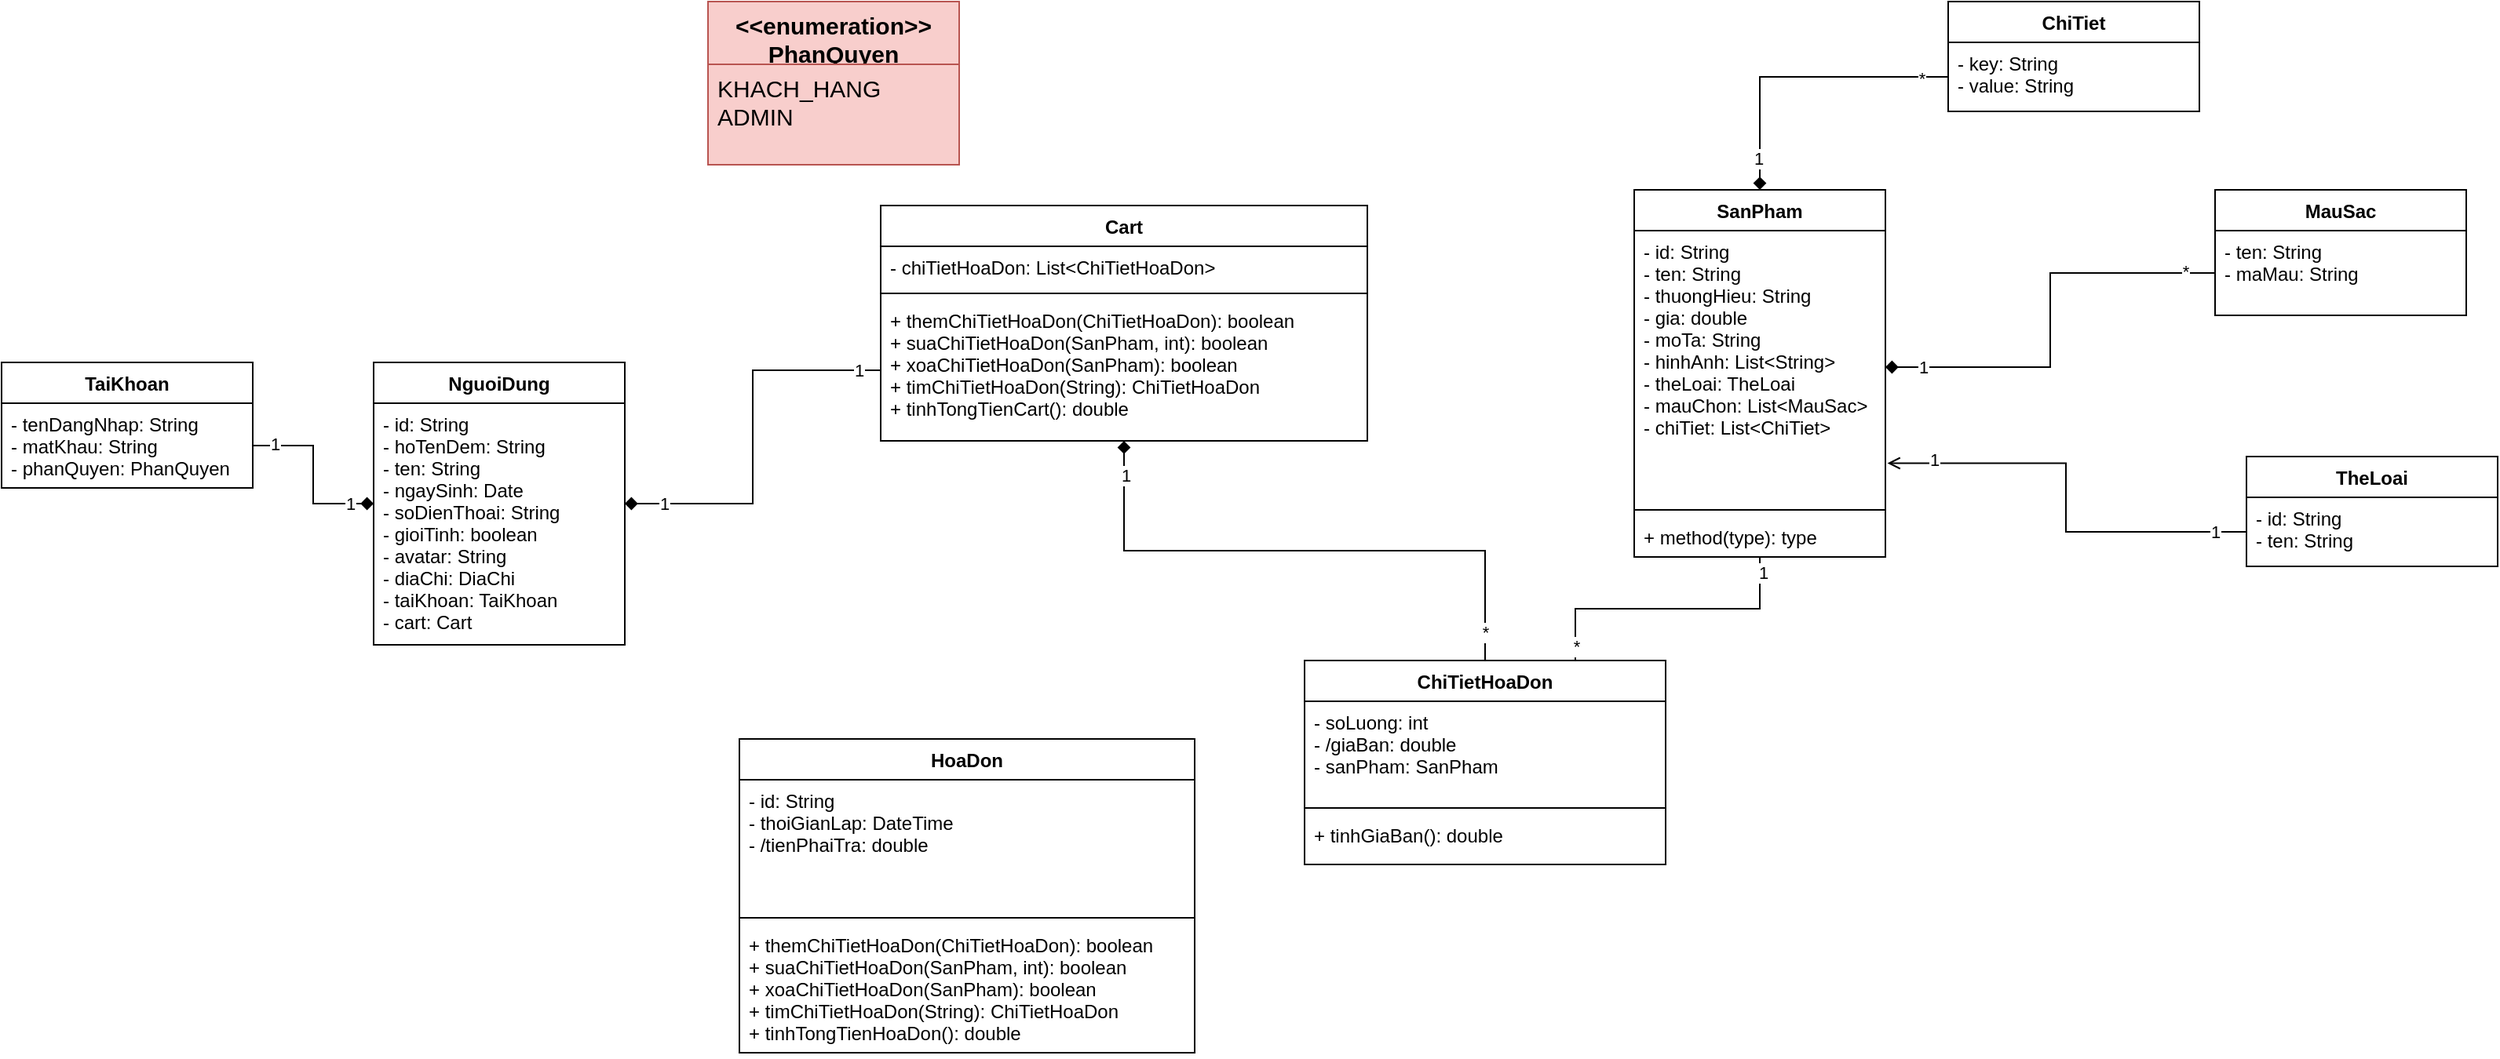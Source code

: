 <mxfile version="14.6.6" type="github">
  <diagram id="C5RBs43oDa-KdzZeNtuy" name="Page-1">
    <mxGraphModel dx="2274" dy="1939" grid="1" gridSize="10" guides="1" tooltips="1" connect="1" arrows="1" fold="1" page="1" pageScale="1" pageWidth="827" pageHeight="1169" math="0" shadow="0">
      <root>
        <mxCell id="WIyWlLk6GJQsqaUBKTNV-0" />
        <mxCell id="WIyWlLk6GJQsqaUBKTNV-1" parent="WIyWlLk6GJQsqaUBKTNV-0" />
        <mxCell id="7N4hpyPiE46g98wLAyZC-40" value="MauSac" style="swimlane;fontStyle=1;align=center;verticalAlign=top;childLayout=stackLayout;horizontal=1;startSize=26;horizontalStack=0;resizeParent=1;resizeParentMax=0;resizeLast=0;collapsible=1;marginBottom=0;" parent="WIyWlLk6GJQsqaUBKTNV-1" vertex="1">
          <mxGeometry x="600" y="-830" width="160" height="80" as="geometry" />
        </mxCell>
        <mxCell id="7N4hpyPiE46g98wLAyZC-41" value="- ten: String&#xa;- maMau: String" style="text;strokeColor=none;fillColor=none;align=left;verticalAlign=top;spacingLeft=4;spacingRight=4;overflow=hidden;rotatable=0;points=[[0,0.5],[1,0.5]];portConstraint=eastwest;" parent="7N4hpyPiE46g98wLAyZC-40" vertex="1">
          <mxGeometry y="26" width="160" height="54" as="geometry" />
        </mxCell>
        <mxCell id="7N4hpyPiE46g98wLAyZC-63" value="SanPham" style="swimlane;fontStyle=1;align=center;verticalAlign=top;childLayout=stackLayout;horizontal=1;startSize=26;horizontalStack=0;resizeParent=1;resizeParentMax=0;resizeLast=0;collapsible=1;marginBottom=0;" parent="WIyWlLk6GJQsqaUBKTNV-1" vertex="1">
          <mxGeometry x="230" y="-830" width="160" height="234" as="geometry" />
        </mxCell>
        <mxCell id="7N4hpyPiE46g98wLAyZC-64" value="- id: String&#xa;- ten: String&#xa;- thuongHieu: String&#xa;- gia: double&#xa;- moTa: String&#xa;- hinhAnh: List&lt;String&gt;&#xa;- theLoai: TheLoai&#xa;- mauChon: List&lt;MauSac&gt;&#xa;- chiTiet: List&lt;ChiTiet&gt;" style="text;strokeColor=none;fillColor=none;align=left;verticalAlign=top;spacingLeft=4;spacingRight=4;overflow=hidden;rotatable=0;points=[[0,0.5],[1,0.5]];portConstraint=eastwest;" parent="7N4hpyPiE46g98wLAyZC-63" vertex="1">
          <mxGeometry y="26" width="160" height="174" as="geometry" />
        </mxCell>
        <mxCell id="7N4hpyPiE46g98wLAyZC-65" value="" style="line;strokeWidth=1;fillColor=none;align=left;verticalAlign=middle;spacingTop=-1;spacingLeft=3;spacingRight=3;rotatable=0;labelPosition=right;points=[];portConstraint=eastwest;" parent="7N4hpyPiE46g98wLAyZC-63" vertex="1">
          <mxGeometry y="200" width="160" height="8" as="geometry" />
        </mxCell>
        <mxCell id="7N4hpyPiE46g98wLAyZC-66" value="+ method(type): type" style="text;strokeColor=none;fillColor=none;align=left;verticalAlign=top;spacingLeft=4;spacingRight=4;overflow=hidden;rotatable=0;points=[[0,0.5],[1,0.5]];portConstraint=eastwest;" parent="7N4hpyPiE46g98wLAyZC-63" vertex="1">
          <mxGeometry y="208" width="160" height="26" as="geometry" />
        </mxCell>
        <mxCell id="7N4hpyPiE46g98wLAyZC-67" style="edgeStyle=orthogonalEdgeStyle;rounded=0;orthogonalLoop=1;jettySize=auto;html=1;exitX=1;exitY=0.5;exitDx=0;exitDy=0;startArrow=diamond;startFill=1;endArrow=none;endFill=0;" parent="WIyWlLk6GJQsqaUBKTNV-1" source="7N4hpyPiE46g98wLAyZC-64" target="7N4hpyPiE46g98wLAyZC-41" edge="1">
          <mxGeometry relative="1" as="geometry" />
        </mxCell>
        <mxCell id="7N4hpyPiE46g98wLAyZC-68" value="1" style="edgeLabel;html=1;align=center;verticalAlign=middle;resizable=0;points=[];" parent="7N4hpyPiE46g98wLAyZC-67" vertex="1" connectable="0">
          <mxGeometry x="-0.824" relative="1" as="geometry">
            <mxPoint as="offset" />
          </mxGeometry>
        </mxCell>
        <mxCell id="7N4hpyPiE46g98wLAyZC-69" value="*" style="edgeLabel;html=1;align=center;verticalAlign=middle;resizable=0;points=[];" parent="7N4hpyPiE46g98wLAyZC-67" vertex="1" connectable="0">
          <mxGeometry x="0.856" y="1" relative="1" as="geometry">
            <mxPoint as="offset" />
          </mxGeometry>
        </mxCell>
        <mxCell id="7N4hpyPiE46g98wLAyZC-70" value="TheLoai" style="swimlane;fontStyle=1;align=center;verticalAlign=top;childLayout=stackLayout;horizontal=1;startSize=26;horizontalStack=0;resizeParent=1;resizeParentMax=0;resizeLast=0;collapsible=1;marginBottom=0;" parent="WIyWlLk6GJQsqaUBKTNV-1" vertex="1">
          <mxGeometry x="620" y="-660" width="160" height="70" as="geometry" />
        </mxCell>
        <mxCell id="7N4hpyPiE46g98wLAyZC-71" value="- id: String&#xa;- ten: String" style="text;strokeColor=none;fillColor=none;align=left;verticalAlign=top;spacingLeft=4;spacingRight=4;overflow=hidden;rotatable=0;points=[[0,0.5],[1,0.5]];portConstraint=eastwest;" parent="7N4hpyPiE46g98wLAyZC-70" vertex="1">
          <mxGeometry y="26" width="160" height="44" as="geometry" />
        </mxCell>
        <mxCell id="7N4hpyPiE46g98wLAyZC-74" style="edgeStyle=orthogonalEdgeStyle;rounded=0;orthogonalLoop=1;jettySize=auto;html=1;exitX=0;exitY=0.5;exitDx=0;exitDy=0;entryX=1.008;entryY=0.852;entryDx=0;entryDy=0;entryPerimeter=0;startArrow=none;startFill=0;endArrow=open;endFill=0;" parent="WIyWlLk6GJQsqaUBKTNV-1" source="7N4hpyPiE46g98wLAyZC-71" target="7N4hpyPiE46g98wLAyZC-64" edge="1">
          <mxGeometry relative="1" as="geometry" />
        </mxCell>
        <mxCell id="7N4hpyPiE46g98wLAyZC-75" value="1" style="edgeLabel;html=1;align=center;verticalAlign=middle;resizable=0;points=[];" parent="7N4hpyPiE46g98wLAyZC-74" vertex="1" connectable="0">
          <mxGeometry x="0.786" y="-2" relative="1" as="geometry">
            <mxPoint as="offset" />
          </mxGeometry>
        </mxCell>
        <mxCell id="7N4hpyPiE46g98wLAyZC-76" value="1" style="edgeLabel;html=1;align=center;verticalAlign=middle;resizable=0;points=[];" parent="7N4hpyPiE46g98wLAyZC-74" vertex="1" connectable="0">
          <mxGeometry x="-0.851" relative="1" as="geometry">
            <mxPoint as="offset" />
          </mxGeometry>
        </mxCell>
        <mxCell id="7N4hpyPiE46g98wLAyZC-77" value="ChiTiet" style="swimlane;fontStyle=1;align=center;verticalAlign=top;childLayout=stackLayout;horizontal=1;startSize=26;horizontalStack=0;resizeParent=1;resizeParentMax=0;resizeLast=0;collapsible=1;marginBottom=0;" parent="WIyWlLk6GJQsqaUBKTNV-1" vertex="1">
          <mxGeometry x="430" y="-950" width="160" height="70" as="geometry" />
        </mxCell>
        <mxCell id="7N4hpyPiE46g98wLAyZC-78" value="- key: String&#xa;- value: String" style="text;strokeColor=none;fillColor=none;align=left;verticalAlign=top;spacingLeft=4;spacingRight=4;overflow=hidden;rotatable=0;points=[[0,0.5],[1,0.5]];portConstraint=eastwest;" parent="7N4hpyPiE46g98wLAyZC-77" vertex="1">
          <mxGeometry y="26" width="160" height="44" as="geometry" />
        </mxCell>
        <mxCell id="7N4hpyPiE46g98wLAyZC-81" style="edgeStyle=orthogonalEdgeStyle;rounded=0;orthogonalLoop=1;jettySize=auto;html=1;exitX=0;exitY=0.5;exitDx=0;exitDy=0;startArrow=none;startFill=0;endArrow=diamond;endFill=1;" parent="WIyWlLk6GJQsqaUBKTNV-1" source="7N4hpyPiE46g98wLAyZC-78" target="7N4hpyPiE46g98wLAyZC-63" edge="1">
          <mxGeometry relative="1" as="geometry" />
        </mxCell>
        <mxCell id="7N4hpyPiE46g98wLAyZC-82" value="1" style="edgeLabel;html=1;align=center;verticalAlign=middle;resizable=0;points=[];" parent="7N4hpyPiE46g98wLAyZC-81" vertex="1" connectable="0">
          <mxGeometry x="0.785" y="-1" relative="1" as="geometry">
            <mxPoint as="offset" />
          </mxGeometry>
        </mxCell>
        <mxCell id="7N4hpyPiE46g98wLAyZC-83" value="*" style="edgeLabel;html=1;align=center;verticalAlign=middle;resizable=0;points=[];" parent="7N4hpyPiE46g98wLAyZC-81" vertex="1" connectable="0">
          <mxGeometry x="-0.823" y="1" relative="1" as="geometry">
            <mxPoint as="offset" />
          </mxGeometry>
        </mxCell>
        <mxCell id="7N4hpyPiE46g98wLAyZC-88" value="NguoiDung" style="swimlane;fontStyle=1;align=center;verticalAlign=top;childLayout=stackLayout;horizontal=1;startSize=26;horizontalStack=0;resizeParent=1;resizeParentMax=0;resizeLast=0;collapsible=1;marginBottom=0;" parent="WIyWlLk6GJQsqaUBKTNV-1" vertex="1">
          <mxGeometry x="-573" y="-720" width="160" height="180" as="geometry" />
        </mxCell>
        <mxCell id="7N4hpyPiE46g98wLAyZC-89" value="- id: String&#xa;- hoTenDem: String&#xa;- ten: String&#xa;- ngaySinh: Date&#xa;- soDienThoai: String&#xa;- gioiTinh: boolean&#xa;- avatar: String&#xa;- diaChi: DiaChi&#xa;- taiKhoan: TaiKhoan&#xa;- cart: Cart" style="text;strokeColor=none;fillColor=none;align=left;verticalAlign=top;spacingLeft=4;spacingRight=4;overflow=hidden;rotatable=0;points=[[0,0.5],[1,0.5]];portConstraint=eastwest;" parent="7N4hpyPiE46g98wLAyZC-88" vertex="1">
          <mxGeometry y="26" width="160" height="154" as="geometry" />
        </mxCell>
        <mxCell id="7N4hpyPiE46g98wLAyZC-99" value="TaiKhoan" style="swimlane;fontStyle=1;align=center;verticalAlign=top;childLayout=stackLayout;horizontal=1;startSize=26;horizontalStack=0;resizeParent=1;resizeParentMax=0;resizeLast=0;collapsible=1;marginBottom=0;" parent="WIyWlLk6GJQsqaUBKTNV-1" vertex="1">
          <mxGeometry x="-810" y="-720" width="160" height="80" as="geometry" />
        </mxCell>
        <mxCell id="7N4hpyPiE46g98wLAyZC-100" value="- tenDangNhap: String&#xa;- matKhau: String&#xa;- phanQuyen: PhanQuyen" style="text;strokeColor=none;fillColor=none;align=left;verticalAlign=top;spacingLeft=4;spacingRight=4;overflow=hidden;rotatable=0;points=[[0,0.5],[1,0.5]];portConstraint=eastwest;" parent="7N4hpyPiE46g98wLAyZC-99" vertex="1">
          <mxGeometry y="26" width="160" height="54" as="geometry" />
        </mxCell>
        <mxCell id="7N4hpyPiE46g98wLAyZC-103" value="&lt;&lt;enumeration&gt;&gt;&#xa;PhanQuyen" style="swimlane;fontStyle=1;align=center;verticalAlign=top;childLayout=stackLayout;horizontal=1;startSize=40;horizontalStack=0;resizeParent=1;resizeParentMax=0;resizeLast=0;collapsible=1;marginBottom=0;fillColor=#f8cecc;strokeColor=#b85450;fontSize=15;" parent="WIyWlLk6GJQsqaUBKTNV-1" vertex="1">
          <mxGeometry x="-360" y="-950" width="160" height="104" as="geometry" />
        </mxCell>
        <mxCell id="7N4hpyPiE46g98wLAyZC-104" value="KHACH_HANG&#xa;ADMIN" style="text;strokeColor=#b85450;fillColor=#f8cecc;align=left;verticalAlign=top;spacingLeft=4;spacingRight=4;overflow=hidden;rotatable=0;points=[[0,0.5],[1,0.5]];portConstraint=eastwest;fontSize=15;" parent="7N4hpyPiE46g98wLAyZC-103" vertex="1">
          <mxGeometry y="40" width="160" height="64" as="geometry" />
        </mxCell>
        <mxCell id="7N4hpyPiE46g98wLAyZC-105" style="edgeStyle=orthogonalEdgeStyle;rounded=0;orthogonalLoop=1;jettySize=auto;html=1;exitX=1;exitY=0.5;exitDx=0;exitDy=0;startArrow=none;startFill=0;endArrow=diamond;endFill=1;" parent="WIyWlLk6GJQsqaUBKTNV-1" source="7N4hpyPiE46g98wLAyZC-100" target="7N4hpyPiE46g98wLAyZC-88" edge="1">
          <mxGeometry relative="1" as="geometry" />
        </mxCell>
        <mxCell id="7N4hpyPiE46g98wLAyZC-106" value="1" style="edgeLabel;html=1;align=center;verticalAlign=middle;resizable=0;points=[];" parent="7N4hpyPiE46g98wLAyZC-105" vertex="1" connectable="0">
          <mxGeometry x="0.73" relative="1" as="geometry">
            <mxPoint as="offset" />
          </mxGeometry>
        </mxCell>
        <mxCell id="7N4hpyPiE46g98wLAyZC-107" value="1" style="edgeLabel;html=1;align=center;verticalAlign=middle;resizable=0;points=[];" parent="7N4hpyPiE46g98wLAyZC-105" vertex="1" connectable="0">
          <mxGeometry x="-0.761" y="1" relative="1" as="geometry">
            <mxPoint as="offset" />
          </mxGeometry>
        </mxCell>
        <mxCell id="7N4hpyPiE46g98wLAyZC-108" value="Cart" style="swimlane;fontStyle=1;align=center;verticalAlign=top;childLayout=stackLayout;horizontal=1;startSize=26;horizontalStack=0;resizeParent=1;resizeParentMax=0;resizeLast=0;collapsible=1;marginBottom=0;" parent="WIyWlLk6GJQsqaUBKTNV-1" vertex="1">
          <mxGeometry x="-250" y="-820" width="310" height="150" as="geometry" />
        </mxCell>
        <mxCell id="7N4hpyPiE46g98wLAyZC-109" value="- chiTietHoaDon: List&lt;ChiTietHoaDon&gt;" style="text;strokeColor=none;fillColor=none;align=left;verticalAlign=top;spacingLeft=4;spacingRight=4;overflow=hidden;rotatable=0;points=[[0,0.5],[1,0.5]];portConstraint=eastwest;" parent="7N4hpyPiE46g98wLAyZC-108" vertex="1">
          <mxGeometry y="26" width="310" height="26" as="geometry" />
        </mxCell>
        <mxCell id="7N4hpyPiE46g98wLAyZC-110" value="" style="line;strokeWidth=1;fillColor=none;align=left;verticalAlign=middle;spacingTop=-1;spacingLeft=3;spacingRight=3;rotatable=0;labelPosition=right;points=[];portConstraint=eastwest;" parent="7N4hpyPiE46g98wLAyZC-108" vertex="1">
          <mxGeometry y="52" width="310" height="8" as="geometry" />
        </mxCell>
        <mxCell id="7N4hpyPiE46g98wLAyZC-111" value="+ themChiTietHoaDon(ChiTietHoaDon): boolean&#xa;+ suaChiTietHoaDon(SanPham, int): boolean&#xa;+ xoaChiTietHoaDon(SanPham): boolean&#xa;+ timChiTietHoaDon(String): ChiTietHoaDon&#xa;+ tinhTongTienCart(): double" style="text;strokeColor=none;fillColor=none;align=left;verticalAlign=top;spacingLeft=4;spacingRight=4;overflow=hidden;rotatable=0;points=[[0,0.5],[1,0.5]];portConstraint=eastwest;" parent="7N4hpyPiE46g98wLAyZC-108" vertex="1">
          <mxGeometry y="60" width="310" height="90" as="geometry" />
        </mxCell>
        <mxCell id="7N4hpyPiE46g98wLAyZC-112" style="edgeStyle=orthogonalEdgeStyle;rounded=0;orthogonalLoop=1;jettySize=auto;html=1;exitX=0;exitY=0.5;exitDx=0;exitDy=0;startArrow=none;startFill=0;endArrow=diamond;endFill=1;" parent="WIyWlLk6GJQsqaUBKTNV-1" source="7N4hpyPiE46g98wLAyZC-111" target="7N4hpyPiE46g98wLAyZC-88" edge="1">
          <mxGeometry relative="1" as="geometry" />
        </mxCell>
        <mxCell id="7N4hpyPiE46g98wLAyZC-113" value="1" style="edgeLabel;html=1;align=center;verticalAlign=middle;resizable=0;points=[];" parent="7N4hpyPiE46g98wLAyZC-112" vertex="1" connectable="0">
          <mxGeometry x="0.803" relative="1" as="geometry">
            <mxPoint as="offset" />
          </mxGeometry>
        </mxCell>
        <mxCell id="7N4hpyPiE46g98wLAyZC-114" value="1" style="edgeLabel;html=1;align=center;verticalAlign=middle;resizable=0;points=[];" parent="7N4hpyPiE46g98wLAyZC-112" vertex="1" connectable="0">
          <mxGeometry x="-0.885" relative="1" as="geometry">
            <mxPoint as="offset" />
          </mxGeometry>
        </mxCell>
        <mxCell id="7N4hpyPiE46g98wLAyZC-119" style="edgeStyle=orthogonalEdgeStyle;rounded=0;orthogonalLoop=1;jettySize=auto;html=1;exitX=0.5;exitY=0;exitDx=0;exitDy=0;startArrow=none;startFill=0;endArrow=diamond;endFill=1;" parent="WIyWlLk6GJQsqaUBKTNV-1" source="7N4hpyPiE46g98wLAyZC-115" target="7N4hpyPiE46g98wLAyZC-108" edge="1">
          <mxGeometry relative="1" as="geometry" />
        </mxCell>
        <mxCell id="7N4hpyPiE46g98wLAyZC-120" value="1" style="edgeLabel;html=1;align=center;verticalAlign=middle;resizable=0;points=[];" parent="7N4hpyPiE46g98wLAyZC-119" vertex="1" connectable="0">
          <mxGeometry x="0.881" y="-1" relative="1" as="geometry">
            <mxPoint as="offset" />
          </mxGeometry>
        </mxCell>
        <mxCell id="7N4hpyPiE46g98wLAyZC-121" value="*" style="edgeLabel;html=1;align=center;verticalAlign=middle;resizable=0;points=[];" parent="7N4hpyPiE46g98wLAyZC-119" vertex="1" connectable="0">
          <mxGeometry x="-0.902" relative="1" as="geometry">
            <mxPoint as="offset" />
          </mxGeometry>
        </mxCell>
        <mxCell id="7N4hpyPiE46g98wLAyZC-122" style="edgeStyle=orthogonalEdgeStyle;rounded=0;orthogonalLoop=1;jettySize=auto;html=1;exitX=0.75;exitY=0;exitDx=0;exitDy=0;startArrow=none;startFill=0;endArrow=none;endFill=0;" parent="WIyWlLk6GJQsqaUBKTNV-1" source="7N4hpyPiE46g98wLAyZC-115" target="7N4hpyPiE46g98wLAyZC-63" edge="1">
          <mxGeometry relative="1" as="geometry" />
        </mxCell>
        <mxCell id="7N4hpyPiE46g98wLAyZC-123" value="*" style="edgeLabel;html=1;align=center;verticalAlign=middle;resizable=0;points=[];" parent="7N4hpyPiE46g98wLAyZC-122" vertex="1" connectable="0">
          <mxGeometry x="-0.902" relative="1" as="geometry">
            <mxPoint as="offset" />
          </mxGeometry>
        </mxCell>
        <mxCell id="7N4hpyPiE46g98wLAyZC-124" value="1" style="edgeLabel;html=1;align=center;verticalAlign=middle;resizable=0;points=[];" parent="7N4hpyPiE46g98wLAyZC-122" vertex="1" connectable="0">
          <mxGeometry x="0.889" y="-2" relative="1" as="geometry">
            <mxPoint as="offset" />
          </mxGeometry>
        </mxCell>
        <mxCell id="7N4hpyPiE46g98wLAyZC-115" value="ChiTietHoaDon" style="swimlane;fontStyle=1;align=center;verticalAlign=top;childLayout=stackLayout;horizontal=1;startSize=26;horizontalStack=0;resizeParent=1;resizeParentMax=0;resizeLast=0;collapsible=1;marginBottom=0;" parent="WIyWlLk6GJQsqaUBKTNV-1" vertex="1">
          <mxGeometry x="20" y="-530" width="230" height="130" as="geometry" />
        </mxCell>
        <mxCell id="7N4hpyPiE46g98wLAyZC-116" value="- soLuong: int&#xa;- /giaBan: double&#xa;- sanPham: SanPham" style="text;strokeColor=none;fillColor=none;align=left;verticalAlign=top;spacingLeft=4;spacingRight=4;overflow=hidden;rotatable=0;points=[[0,0.5],[1,0.5]];portConstraint=eastwest;" parent="7N4hpyPiE46g98wLAyZC-115" vertex="1">
          <mxGeometry y="26" width="230" height="64" as="geometry" />
        </mxCell>
        <mxCell id="7N4hpyPiE46g98wLAyZC-117" value="" style="line;strokeWidth=1;fillColor=none;align=left;verticalAlign=middle;spacingTop=-1;spacingLeft=3;spacingRight=3;rotatable=0;labelPosition=right;points=[];portConstraint=eastwest;" parent="7N4hpyPiE46g98wLAyZC-115" vertex="1">
          <mxGeometry y="90" width="230" height="8" as="geometry" />
        </mxCell>
        <mxCell id="7N4hpyPiE46g98wLAyZC-118" value="+ tinhGiaBan(): double" style="text;strokeColor=none;fillColor=none;align=left;verticalAlign=top;spacingLeft=4;spacingRight=4;overflow=hidden;rotatable=0;points=[[0,0.5],[1,0.5]];portConstraint=eastwest;" parent="7N4hpyPiE46g98wLAyZC-115" vertex="1">
          <mxGeometry y="98" width="230" height="32" as="geometry" />
        </mxCell>
        <mxCell id="7N4hpyPiE46g98wLAyZC-125" value="HoaDon" style="swimlane;fontStyle=1;align=center;verticalAlign=top;childLayout=stackLayout;horizontal=1;startSize=26;horizontalStack=0;resizeParent=1;resizeParentMax=0;resizeLast=0;collapsible=1;marginBottom=0;" parent="WIyWlLk6GJQsqaUBKTNV-1" vertex="1">
          <mxGeometry x="-340" y="-480" width="290" height="200" as="geometry" />
        </mxCell>
        <mxCell id="7N4hpyPiE46g98wLAyZC-126" value="- id: String&#xa;- thoiGianLap: DateTime&#xa;- /tienPhaiTra: double" style="text;strokeColor=none;fillColor=none;align=left;verticalAlign=top;spacingLeft=4;spacingRight=4;overflow=hidden;rotatable=0;points=[[0,0.5],[1,0.5]];portConstraint=eastwest;" parent="7N4hpyPiE46g98wLAyZC-125" vertex="1">
          <mxGeometry y="26" width="290" height="84" as="geometry" />
        </mxCell>
        <mxCell id="7N4hpyPiE46g98wLAyZC-127" value="" style="line;strokeWidth=1;fillColor=none;align=left;verticalAlign=middle;spacingTop=-1;spacingLeft=3;spacingRight=3;rotatable=0;labelPosition=right;points=[];portConstraint=eastwest;" parent="7N4hpyPiE46g98wLAyZC-125" vertex="1">
          <mxGeometry y="110" width="290" height="8" as="geometry" />
        </mxCell>
        <mxCell id="7N4hpyPiE46g98wLAyZC-128" value="+ themChiTietHoaDon(ChiTietHoaDon): boolean&#xa;+ suaChiTietHoaDon(SanPham, int): boolean&#xa;+ xoaChiTietHoaDon(SanPham): boolean&#xa;+ timChiTietHoaDon(String): ChiTietHoaDon&#xa;+ tinhTongTienHoaDon(): double" style="text;strokeColor=none;fillColor=none;align=left;verticalAlign=top;spacingLeft=4;spacingRight=4;overflow=hidden;rotatable=0;points=[[0,0.5],[1,0.5]];portConstraint=eastwest;" parent="7N4hpyPiE46g98wLAyZC-125" vertex="1">
          <mxGeometry y="118" width="290" height="82" as="geometry" />
        </mxCell>
      </root>
    </mxGraphModel>
  </diagram>
</mxfile>
